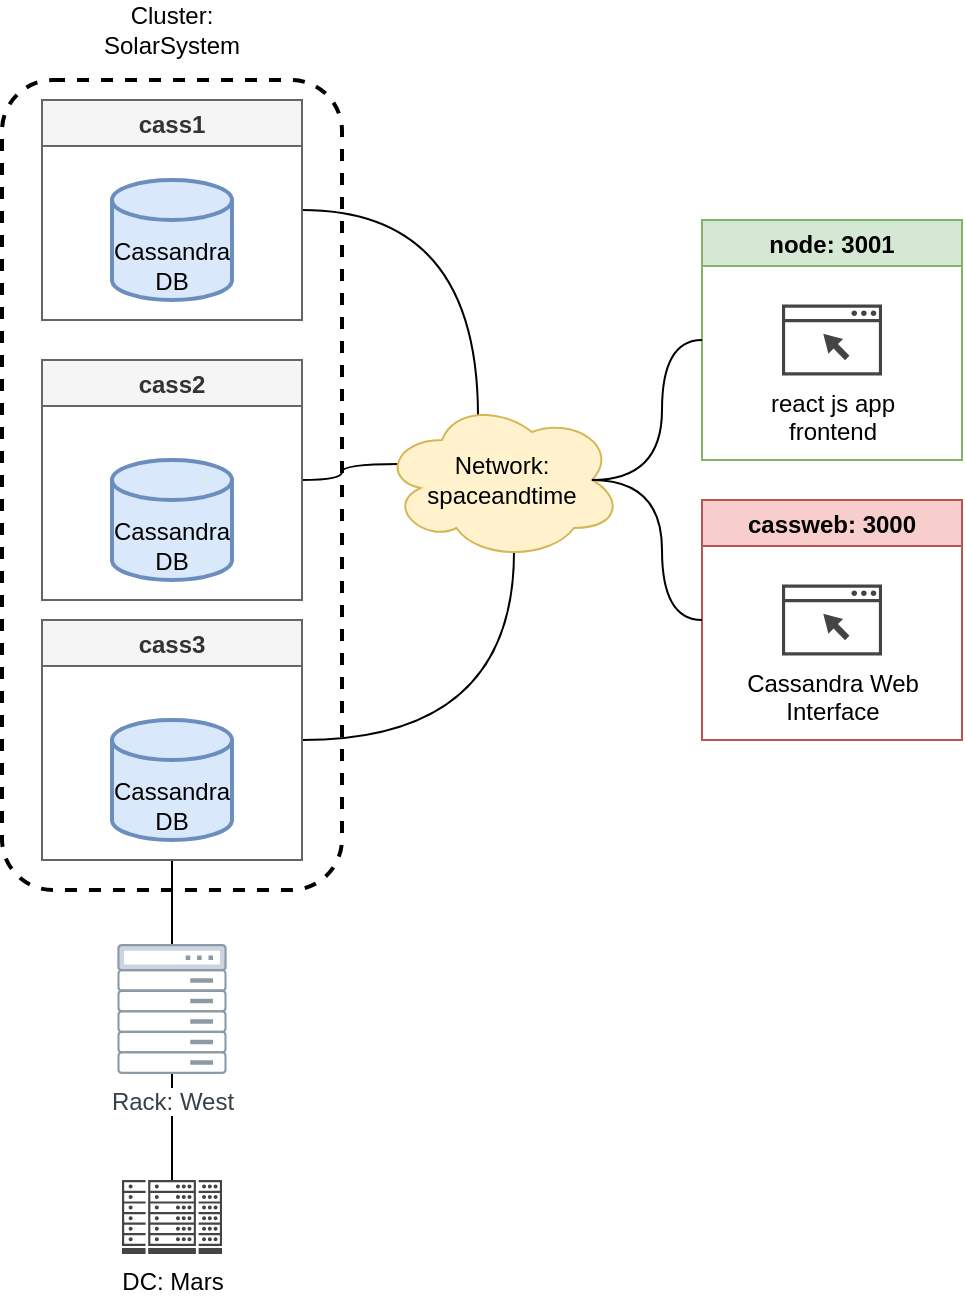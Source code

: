 <mxfile>
    <diagram id="QgOJNEzgVb6l1vGvWZIy" name="Page-1">
        <mxGraphModel dx="769" dy="587" grid="1" gridSize="10" guides="1" tooltips="1" connect="1" arrows="1" fold="1" page="1" pageScale="1" pageWidth="827" pageHeight="1169" math="0" shadow="0">
            <root>
                <mxCell id="0"/>
                <mxCell id="1" parent="0"/>
                <mxCell id="15" style="edgeStyle=orthogonalEdgeStyle;curved=1;html=1;exitX=1;exitY=0.5;exitDx=0;exitDy=0;entryX=0.4;entryY=0.1;entryDx=0;entryDy=0;entryPerimeter=0;startArrow=none;startFill=0;endArrow=none;endFill=0;" parent="1" source="2" target="14" edge="1">
                    <mxGeometry relative="1" as="geometry"/>
                </mxCell>
                <mxCell id="2" value="cass1" style="swimlane;fillColor=#f5f5f5;fontColor=#333333;strokeColor=#666666;" parent="1" vertex="1">
                    <mxGeometry x="110" y="130" width="130" height="110" as="geometry"/>
                </mxCell>
                <mxCell id="31" value="" style="rounded=1;whiteSpace=wrap;html=1;fillColor=none;glass=0;shadow=0;sketch=0;strokeWidth=2;dashed=1;" parent="2" vertex="1">
                    <mxGeometry x="-20" y="-10" width="170" height="405" as="geometry"/>
                </mxCell>
                <mxCell id="20" value="Cassandra&lt;br&gt;DB" style="strokeWidth=2;html=1;shape=mxgraph.flowchart.database;whiteSpace=wrap;fillColor=#dae8fc;strokeColor=#6c8ebf;verticalAlign=bottom;" parent="2" vertex="1">
                    <mxGeometry x="35" y="40" width="60" height="60" as="geometry"/>
                </mxCell>
                <mxCell id="16" style="edgeStyle=orthogonalEdgeStyle;curved=1;html=1;exitX=1;exitY=0.5;exitDx=0;exitDy=0;entryX=0.07;entryY=0.4;entryDx=0;entryDy=0;entryPerimeter=0;startArrow=none;startFill=0;endArrow=none;endFill=0;" parent="1" source="4" target="14" edge="1">
                    <mxGeometry relative="1" as="geometry"/>
                </mxCell>
                <mxCell id="4" value="cass2" style="swimlane;fillColor=#f5f5f5;fontColor=#333333;strokeColor=#666666;" parent="1" vertex="1">
                    <mxGeometry x="110" y="260" width="130" height="120" as="geometry"/>
                </mxCell>
                <mxCell id="21" value="Cassandra&lt;br&gt;DB" style="strokeWidth=2;html=1;shape=mxgraph.flowchart.database;whiteSpace=wrap;fillColor=#dae8fc;strokeColor=#6c8ebf;verticalAlign=bottom;" parent="4" vertex="1">
                    <mxGeometry x="35" y="50" width="60" height="60" as="geometry"/>
                </mxCell>
                <mxCell id="17" style="edgeStyle=orthogonalEdgeStyle;curved=1;html=1;exitX=1;exitY=0.5;exitDx=0;exitDy=0;entryX=0.55;entryY=0.95;entryDx=0;entryDy=0;entryPerimeter=0;startArrow=none;startFill=0;endArrow=none;endFill=0;" parent="1" source="5" target="14" edge="1">
                    <mxGeometry relative="1" as="geometry"/>
                </mxCell>
                <mxCell id="26" style="edgeStyle=orthogonalEdgeStyle;curved=1;html=1;exitX=0.5;exitY=1;exitDx=0;exitDy=0;entryX=0.5;entryY=0;entryDx=0;entryDy=0;startArrow=none;startFill=0;endArrow=none;endFill=0;" parent="1" source="5" target="25" edge="1">
                    <mxGeometry relative="1" as="geometry"/>
                </mxCell>
                <mxCell id="5" value="cass3" style="swimlane;fillColor=#f5f5f5;fontColor=#333333;strokeColor=#666666;" parent="1" vertex="1">
                    <mxGeometry x="110" y="390" width="130" height="120" as="geometry"/>
                </mxCell>
                <mxCell id="22" value="Cassandra&lt;br&gt;DB" style="strokeWidth=2;html=1;shape=mxgraph.flowchart.database;whiteSpace=wrap;fillColor=#dae8fc;strokeColor=#6c8ebf;verticalAlign=bottom;" parent="5" vertex="1">
                    <mxGeometry x="35" y="50" width="60" height="60" as="geometry"/>
                </mxCell>
                <mxCell id="7" value="cassweb: 3000" style="swimlane;fillColor=#f8cecc;strokeColor=#b85450;" parent="1" vertex="1">
                    <mxGeometry x="440" y="330" width="130" height="120" as="geometry"/>
                </mxCell>
                <mxCell id="23" value="Cassandra Web&lt;br&gt;Interface" style="sketch=0;pointerEvents=1;shadow=0;dashed=0;html=1;strokeColor=none;fillColor=#434445;aspect=fixed;labelPosition=center;verticalLabelPosition=bottom;verticalAlign=top;align=center;outlineConnect=0;shape=mxgraph.vvd.web_browser;" parent="7" vertex="1">
                    <mxGeometry x="40" y="42.25" width="50" height="35.5" as="geometry"/>
                </mxCell>
                <mxCell id="19" style="edgeStyle=orthogonalEdgeStyle;curved=1;html=1;exitX=0.875;exitY=0.5;exitDx=0;exitDy=0;exitPerimeter=0;entryX=0;entryY=0.5;entryDx=0;entryDy=0;startArrow=none;startFill=0;endArrow=none;endFill=0;" parent="1" source="14" target="7" edge="1">
                    <mxGeometry relative="1" as="geometry"/>
                </mxCell>
                <mxCell id="14" value="Network:&lt;br&gt;spaceandtime" style="ellipse;shape=cloud;whiteSpace=wrap;html=1;fillColor=#fff2cc;strokeColor=#d6b656;" parent="1" vertex="1">
                    <mxGeometry x="280" y="280" width="120" height="80" as="geometry"/>
                </mxCell>
                <mxCell id="24" value="DC: Mars" style="sketch=0;pointerEvents=1;shadow=0;dashed=0;html=1;strokeColor=none;fillColor=#434445;aspect=fixed;labelPosition=center;verticalLabelPosition=bottom;verticalAlign=top;align=center;outlineConnect=0;shape=mxgraph.vvd.datacenter;" parent="1" vertex="1">
                    <mxGeometry x="150" y="670" width="50" height="37" as="geometry"/>
                </mxCell>
                <mxCell id="27" style="edgeStyle=orthogonalEdgeStyle;curved=1;html=1;exitX=0.5;exitY=1;exitDx=0;exitDy=0;startArrow=none;startFill=0;endArrow=none;endFill=0;" parent="1" source="25" target="24" edge="1">
                    <mxGeometry relative="1" as="geometry"/>
                </mxCell>
                <mxCell id="25" value="Rack: West" style="aspect=fixed;perimeter=ellipsePerimeter;html=1;align=center;fontSize=12;verticalAlign=top;fontColor=#364149;shadow=0;dashed=0;image;image=img/lib/cumulus/rack_bare_metal.svg;fillColor=none;" parent="1" vertex="1">
                    <mxGeometry x="147.63" y="552" width="54.74" height="65" as="geometry"/>
                </mxCell>
                <mxCell id="32" value="Cluster: SolarSystem" style="text;html=1;strokeColor=none;fillColor=none;align=center;verticalAlign=middle;whiteSpace=wrap;rounded=0;shadow=0;glass=0;dashed=1;sketch=0;" parent="1" vertex="1">
                    <mxGeometry x="145" y="80" width="60" height="30" as="geometry"/>
                </mxCell>
                <mxCell id="33" value="node: 3001" style="swimlane;fillColor=#d5e8d4;strokeColor=#82b366;" vertex="1" parent="1">
                    <mxGeometry x="440" y="190" width="130" height="120" as="geometry"/>
                </mxCell>
                <mxCell id="34" value="react js app&lt;br&gt;frontend" style="sketch=0;pointerEvents=1;shadow=0;dashed=0;html=1;strokeColor=none;fillColor=#434445;aspect=fixed;labelPosition=center;verticalLabelPosition=bottom;verticalAlign=top;align=center;outlineConnect=0;shape=mxgraph.vvd.web_browser;" vertex="1" parent="33">
                    <mxGeometry x="40" y="42.25" width="50" height="35.5" as="geometry"/>
                </mxCell>
                <mxCell id="36" style="edgeStyle=orthogonalEdgeStyle;curved=1;html=1;exitX=0.875;exitY=0.5;exitDx=0;exitDy=0;exitPerimeter=0;entryX=0;entryY=0.5;entryDx=0;entryDy=0;startArrow=none;startFill=0;endArrow=none;endFill=0;" edge="1" parent="1" source="14" target="33">
                    <mxGeometry relative="1" as="geometry">
                        <mxPoint x="385" y="330" as="sourcePoint"/>
                        <mxPoint x="450" y="400" as="targetPoint"/>
                    </mxGeometry>
                </mxCell>
            </root>
        </mxGraphModel>
    </diagram>
</mxfile>